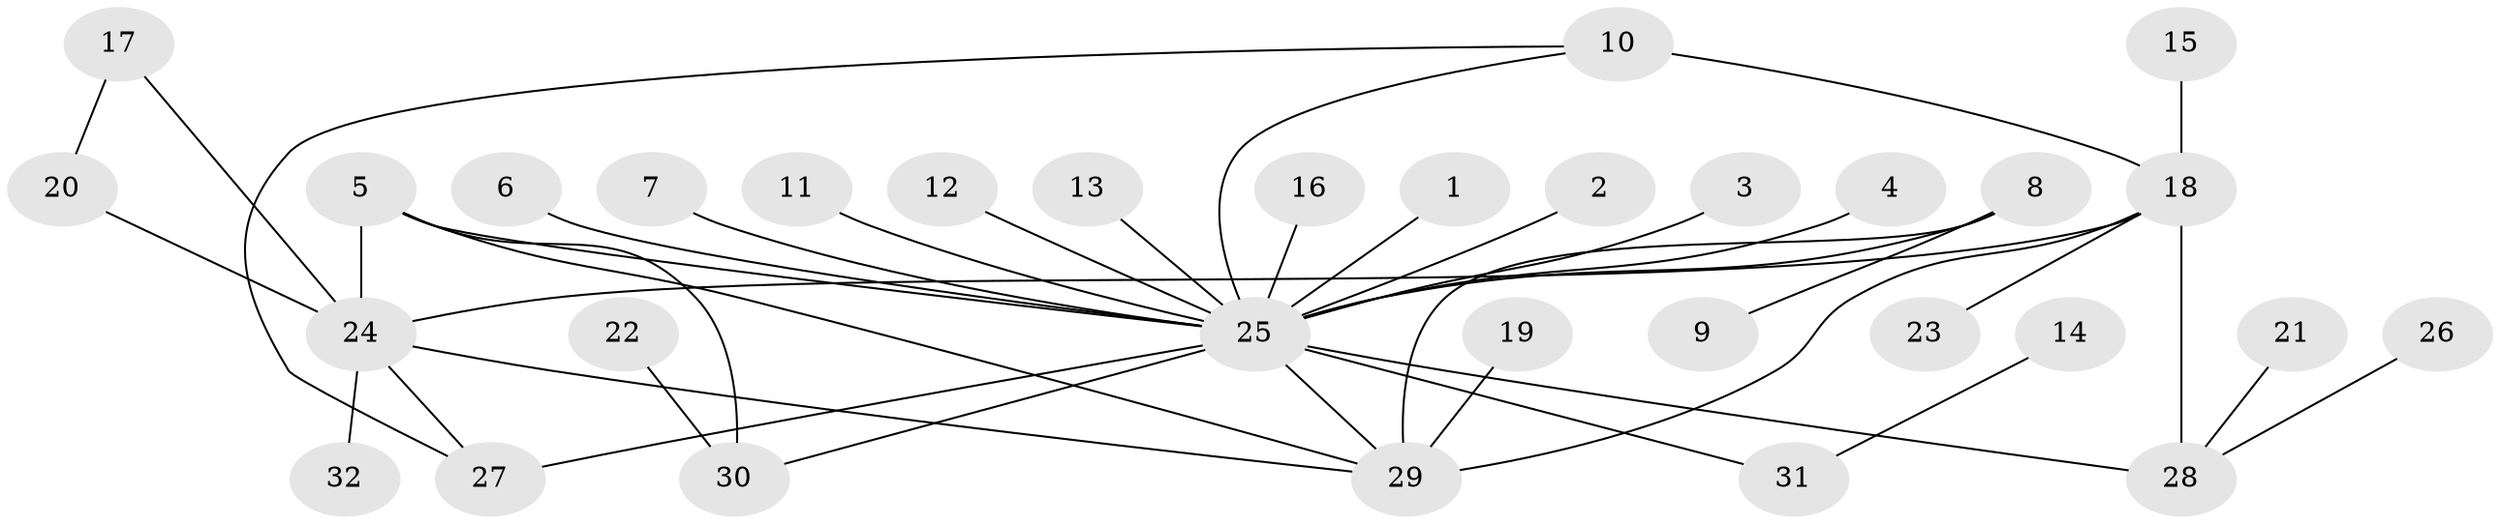 // original degree distribution, {9: 0.031746031746031744, 5: 0.047619047619047616, 6: 0.031746031746031744, 12: 0.015873015873015872, 4: 0.06349206349206349, 7: 0.015873015873015872, 3: 0.031746031746031744, 8: 0.015873015873015872, 1: 0.6031746031746031, 2: 0.14285714285714285}
// Generated by graph-tools (version 1.1) at 2025/50/03/09/25 03:50:34]
// undirected, 32 vertices, 41 edges
graph export_dot {
graph [start="1"]
  node [color=gray90,style=filled];
  1;
  2;
  3;
  4;
  5;
  6;
  7;
  8;
  9;
  10;
  11;
  12;
  13;
  14;
  15;
  16;
  17;
  18;
  19;
  20;
  21;
  22;
  23;
  24;
  25;
  26;
  27;
  28;
  29;
  30;
  31;
  32;
  1 -- 25 [weight=1.0];
  2 -- 25 [weight=1.0];
  3 -- 25 [weight=1.0];
  4 -- 25 [weight=1.0];
  5 -- 24 [weight=1.0];
  5 -- 25 [weight=1.0];
  5 -- 29 [weight=1.0];
  5 -- 30 [weight=1.0];
  6 -- 25 [weight=1.0];
  7 -- 25 [weight=1.0];
  8 -- 9 [weight=1.0];
  8 -- 25 [weight=1.0];
  8 -- 29 [weight=2.0];
  10 -- 18 [weight=2.0];
  10 -- 25 [weight=1.0];
  10 -- 27 [weight=1.0];
  11 -- 25 [weight=1.0];
  12 -- 25 [weight=1.0];
  13 -- 25 [weight=1.0];
  14 -- 31 [weight=1.0];
  15 -- 18 [weight=1.0];
  16 -- 25 [weight=1.0];
  17 -- 20 [weight=1.0];
  17 -- 24 [weight=1.0];
  18 -- 23 [weight=1.0];
  18 -- 24 [weight=1.0];
  18 -- 28 [weight=2.0];
  18 -- 29 [weight=1.0];
  19 -- 29 [weight=1.0];
  20 -- 24 [weight=1.0];
  21 -- 28 [weight=1.0];
  22 -- 30 [weight=1.0];
  24 -- 27 [weight=1.0];
  24 -- 29 [weight=1.0];
  24 -- 32 [weight=1.0];
  25 -- 27 [weight=1.0];
  25 -- 28 [weight=1.0];
  25 -- 29 [weight=1.0];
  25 -- 30 [weight=1.0];
  25 -- 31 [weight=1.0];
  26 -- 28 [weight=1.0];
}
